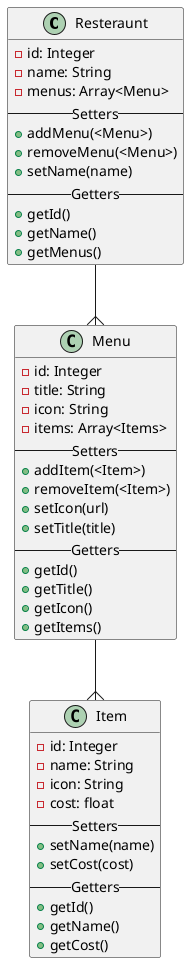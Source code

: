 @startuml
    class Resteraunt {
        - id: Integer
        - name: String
        - menus: Array<Menu>
        --Setters--
        + addMenu(<Menu>)
        + removeMenu(<Menu>)
        + setName(name)
        --Getters--
        + getId()
        + getName()
        + getMenus()
    }

    class Menu{
        - id: Integer
        - title: String
        - icon: String
        - items: Array<Items>
        --Setters--
        + addItem(<Item>)
        + removeItem(<Item>)
        + setIcon(url)
        + setTitle(title)
        --Getters--
        + getId()
        + getTitle()
        + getIcon()
        + getItems()
    }

    class Item {
        - id: Integer
        - name: String
        - icon: String
        - cost: float
        --Setters--
        + setName(name)
        + setCost(cost)
        --Getters--
        + getId()
        + getName()
        + getCost()
    }

    Resteraunt --{ Menu
    Menu --{ Item
@enduml